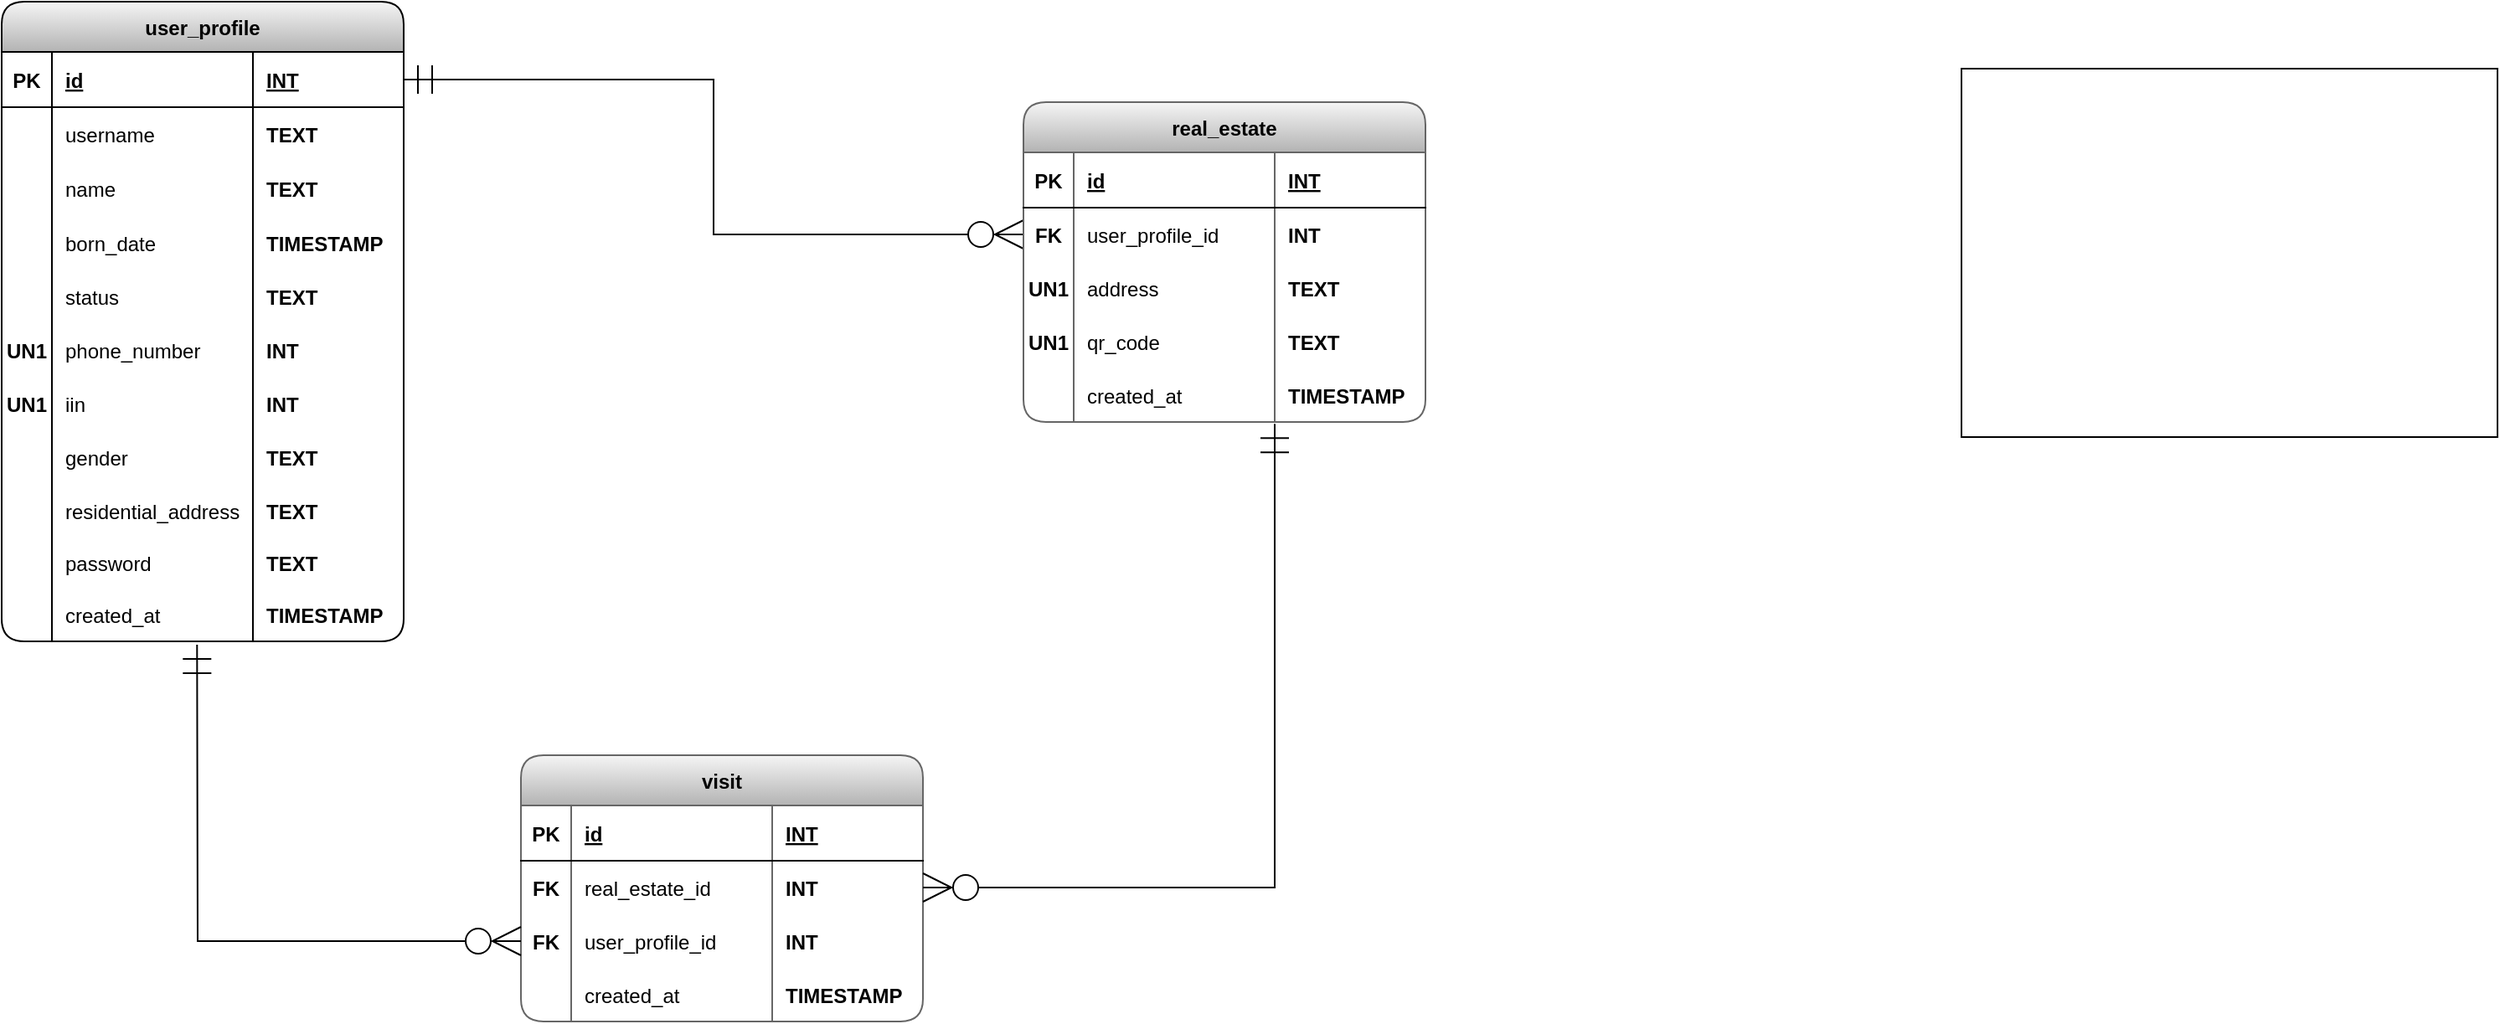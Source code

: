 <mxfile version="20.1.1" type="github">
  <diagram id="Svt4UsTSu-rcn7rZu2xF" name="Page-1">
    <mxGraphModel dx="1422" dy="832" grid="1" gridSize="10" guides="1" tooltips="1" connect="1" arrows="1" fold="1" page="1" pageScale="1" pageWidth="2000" pageHeight="2000" math="0" shadow="0">
      <root>
        <mxCell id="0" />
        <mxCell id="1" parent="0" />
        <mxCell id="L0tOpF2VsNZqgWpiOgAN-1" value="user_profile" style="shape=table;startSize=30;container=1;collapsible=1;childLayout=tableLayout;fixedRows=2;rowLines=0;fontStyle=1;align=center;resizeLast=1;fillColor=#f5f5f5;strokeColor=default;rounded=1;gradientColor=#b3b3b3;swimlaneFillColor=#FFFFFF;" parent="1" vertex="1">
          <mxGeometry x="590" y="150" width="240" height="382" as="geometry" />
        </mxCell>
        <mxCell id="L0tOpF2VsNZqgWpiOgAN-2" value="" style="shape=tableRow;horizontal=0;startSize=0;swimlaneHead=0;swimlaneBody=0;fillColor=none;collapsible=0;dropTarget=0;points=[[0,0.5],[1,0.5]];portConstraint=eastwest;top=0;left=0;right=0;bottom=1;" parent="L0tOpF2VsNZqgWpiOgAN-1" vertex="1">
          <mxGeometry y="30" width="240" height="33" as="geometry" />
        </mxCell>
        <mxCell id="L0tOpF2VsNZqgWpiOgAN-3" value="PK" style="shape=partialRectangle;connectable=0;fillColor=none;top=0;left=0;bottom=0;right=0;fontStyle=1;overflow=hidden;" parent="L0tOpF2VsNZqgWpiOgAN-2" vertex="1">
          <mxGeometry width="30" height="33" as="geometry">
            <mxRectangle width="30" height="33" as="alternateBounds" />
          </mxGeometry>
        </mxCell>
        <mxCell id="L0tOpF2VsNZqgWpiOgAN-4" value="id" style="shape=partialRectangle;connectable=0;fillColor=none;top=0;left=0;bottom=0;right=0;align=left;spacingLeft=6;fontStyle=5;overflow=hidden;" parent="L0tOpF2VsNZqgWpiOgAN-2" vertex="1">
          <mxGeometry x="30" width="120" height="33" as="geometry">
            <mxRectangle width="120" height="33" as="alternateBounds" />
          </mxGeometry>
        </mxCell>
        <mxCell id="L0tOpF2VsNZqgWpiOgAN-15" value="INT" style="shape=partialRectangle;connectable=0;fillColor=none;top=0;left=0;bottom=0;right=0;align=left;spacingLeft=6;fontStyle=5;overflow=hidden;" parent="L0tOpF2VsNZqgWpiOgAN-2" vertex="1">
          <mxGeometry x="150" width="90" height="33" as="geometry">
            <mxRectangle width="90" height="33" as="alternateBounds" />
          </mxGeometry>
        </mxCell>
        <mxCell id="L0tOpF2VsNZqgWpiOgAN-5" value="" style="shape=tableRow;horizontal=0;startSize=0;swimlaneHead=0;swimlaneBody=0;fillColor=none;collapsible=0;dropTarget=0;points=[[0,0.5],[1,0.5]];portConstraint=eastwest;top=0;left=0;right=0;bottom=0;" parent="L0tOpF2VsNZqgWpiOgAN-1" vertex="1">
          <mxGeometry y="63" width="240" height="32" as="geometry" />
        </mxCell>
        <mxCell id="L0tOpF2VsNZqgWpiOgAN-6" value="" style="shape=partialRectangle;connectable=0;fillColor=none;top=0;left=0;bottom=0;right=0;editable=1;overflow=hidden;" parent="L0tOpF2VsNZqgWpiOgAN-5" vertex="1">
          <mxGeometry width="30" height="32" as="geometry">
            <mxRectangle width="30" height="32" as="alternateBounds" />
          </mxGeometry>
        </mxCell>
        <mxCell id="L0tOpF2VsNZqgWpiOgAN-7" value="username" style="shape=partialRectangle;connectable=0;fillColor=none;top=0;left=0;bottom=0;right=0;align=left;spacingLeft=6;overflow=hidden;" parent="L0tOpF2VsNZqgWpiOgAN-5" vertex="1">
          <mxGeometry x="30" width="120" height="32" as="geometry">
            <mxRectangle width="120" height="32" as="alternateBounds" />
          </mxGeometry>
        </mxCell>
        <mxCell id="L0tOpF2VsNZqgWpiOgAN-16" value="TEXT" style="shape=partialRectangle;connectable=0;fillColor=none;top=0;left=0;bottom=0;right=0;align=left;spacingLeft=6;overflow=hidden;fontStyle=1" parent="L0tOpF2VsNZqgWpiOgAN-5" vertex="1">
          <mxGeometry x="150" width="90" height="32" as="geometry">
            <mxRectangle width="90" height="32" as="alternateBounds" />
          </mxGeometry>
        </mxCell>
        <mxCell id="L0tOpF2VsNZqgWpiOgAN-8" value="" style="shape=tableRow;horizontal=0;startSize=0;swimlaneHead=0;swimlaneBody=0;fillColor=none;collapsible=0;dropTarget=0;points=[[0,0.5],[1,0.5]];portConstraint=eastwest;top=0;left=0;right=0;bottom=0;" parent="L0tOpF2VsNZqgWpiOgAN-1" vertex="1">
          <mxGeometry y="95" width="240" height="33" as="geometry" />
        </mxCell>
        <mxCell id="L0tOpF2VsNZqgWpiOgAN-9" value="" style="shape=partialRectangle;connectable=0;fillColor=none;top=0;left=0;bottom=0;right=0;editable=1;overflow=hidden;" parent="L0tOpF2VsNZqgWpiOgAN-8" vertex="1">
          <mxGeometry width="30" height="33" as="geometry">
            <mxRectangle width="30" height="33" as="alternateBounds" />
          </mxGeometry>
        </mxCell>
        <mxCell id="L0tOpF2VsNZqgWpiOgAN-10" value="name" style="shape=partialRectangle;connectable=0;fillColor=none;top=0;left=0;bottom=0;right=0;align=left;spacingLeft=6;overflow=hidden;" parent="L0tOpF2VsNZqgWpiOgAN-8" vertex="1">
          <mxGeometry x="30" width="120" height="33" as="geometry">
            <mxRectangle width="120" height="33" as="alternateBounds" />
          </mxGeometry>
        </mxCell>
        <mxCell id="L0tOpF2VsNZqgWpiOgAN-17" value="TEXT" style="shape=partialRectangle;connectable=0;fillColor=none;top=0;left=0;bottom=0;right=0;align=left;spacingLeft=6;overflow=hidden;fontStyle=1" parent="L0tOpF2VsNZqgWpiOgAN-8" vertex="1">
          <mxGeometry x="150" width="90" height="33" as="geometry">
            <mxRectangle width="90" height="33" as="alternateBounds" />
          </mxGeometry>
        </mxCell>
        <mxCell id="L0tOpF2VsNZqgWpiOgAN-11" value="" style="shape=tableRow;horizontal=0;startSize=0;swimlaneHead=0;swimlaneBody=0;fillColor=none;collapsible=0;dropTarget=0;points=[[0,0.5],[1,0.5]];portConstraint=eastwest;top=0;left=0;right=0;bottom=0;" parent="L0tOpF2VsNZqgWpiOgAN-1" vertex="1">
          <mxGeometry y="128" width="240" height="32" as="geometry" />
        </mxCell>
        <mxCell id="L0tOpF2VsNZqgWpiOgAN-12" value="" style="shape=partialRectangle;connectable=0;fillColor=none;top=0;left=0;bottom=0;right=0;editable=1;overflow=hidden;" parent="L0tOpF2VsNZqgWpiOgAN-11" vertex="1">
          <mxGeometry width="30" height="32" as="geometry">
            <mxRectangle width="30" height="32" as="alternateBounds" />
          </mxGeometry>
        </mxCell>
        <mxCell id="L0tOpF2VsNZqgWpiOgAN-13" value="born_date" style="shape=partialRectangle;connectable=0;fillColor=none;top=0;left=0;bottom=0;right=0;align=left;spacingLeft=6;overflow=hidden;" parent="L0tOpF2VsNZqgWpiOgAN-11" vertex="1">
          <mxGeometry x="30" width="120" height="32" as="geometry">
            <mxRectangle width="120" height="32" as="alternateBounds" />
          </mxGeometry>
        </mxCell>
        <mxCell id="L0tOpF2VsNZqgWpiOgAN-18" value="TIMESTAMP" style="shape=partialRectangle;connectable=0;fillColor=none;top=0;left=0;bottom=0;right=0;align=left;spacingLeft=6;overflow=hidden;fontStyle=1" parent="L0tOpF2VsNZqgWpiOgAN-11" vertex="1">
          <mxGeometry x="150" width="90" height="32" as="geometry">
            <mxRectangle width="90" height="32" as="alternateBounds" />
          </mxGeometry>
        </mxCell>
        <mxCell id="L0tOpF2VsNZqgWpiOgAN-19" style="shape=tableRow;horizontal=0;startSize=0;swimlaneHead=0;swimlaneBody=0;fillColor=none;collapsible=0;dropTarget=0;points=[[0,0.5],[1,0.5]];portConstraint=eastwest;top=0;left=0;right=0;bottom=0;" parent="L0tOpF2VsNZqgWpiOgAN-1" vertex="1">
          <mxGeometry y="160" width="240" height="32" as="geometry" />
        </mxCell>
        <mxCell id="L0tOpF2VsNZqgWpiOgAN-20" style="shape=partialRectangle;connectable=0;fillColor=none;top=0;left=0;bottom=0;right=0;editable=1;overflow=hidden;" parent="L0tOpF2VsNZqgWpiOgAN-19" vertex="1">
          <mxGeometry width="30" height="32" as="geometry">
            <mxRectangle width="30" height="32" as="alternateBounds" />
          </mxGeometry>
        </mxCell>
        <mxCell id="L0tOpF2VsNZqgWpiOgAN-21" value="status" style="shape=partialRectangle;connectable=0;fillColor=none;top=0;left=0;bottom=0;right=0;align=left;spacingLeft=6;overflow=hidden;" parent="L0tOpF2VsNZqgWpiOgAN-19" vertex="1">
          <mxGeometry x="30" width="120" height="32" as="geometry">
            <mxRectangle width="120" height="32" as="alternateBounds" />
          </mxGeometry>
        </mxCell>
        <mxCell id="L0tOpF2VsNZqgWpiOgAN-22" value="TEXT" style="shape=partialRectangle;connectable=0;fillColor=none;top=0;left=0;bottom=0;right=0;align=left;spacingLeft=6;overflow=hidden;fontStyle=1" parent="L0tOpF2VsNZqgWpiOgAN-19" vertex="1">
          <mxGeometry x="150" width="90" height="32" as="geometry">
            <mxRectangle width="90" height="32" as="alternateBounds" />
          </mxGeometry>
        </mxCell>
        <mxCell id="mw8yDdY4H_VM8c3TOEiu-1" style="shape=tableRow;horizontal=0;startSize=0;swimlaneHead=0;swimlaneBody=0;fillColor=none;collapsible=0;dropTarget=0;points=[[0,0.5],[1,0.5]];portConstraint=eastwest;top=0;left=0;right=0;bottom=0;" parent="L0tOpF2VsNZqgWpiOgAN-1" vertex="1">
          <mxGeometry y="192" width="240" height="32" as="geometry" />
        </mxCell>
        <mxCell id="mw8yDdY4H_VM8c3TOEiu-2" value="UN1" style="shape=partialRectangle;connectable=0;fillColor=none;top=0;left=0;bottom=0;right=0;editable=1;overflow=hidden;fontStyle=1" parent="mw8yDdY4H_VM8c3TOEiu-1" vertex="1">
          <mxGeometry width="30" height="32" as="geometry">
            <mxRectangle width="30" height="32" as="alternateBounds" />
          </mxGeometry>
        </mxCell>
        <mxCell id="mw8yDdY4H_VM8c3TOEiu-3" value="phone_number" style="shape=partialRectangle;connectable=0;fillColor=none;top=0;left=0;bottom=0;right=0;align=left;spacingLeft=6;overflow=hidden;" parent="mw8yDdY4H_VM8c3TOEiu-1" vertex="1">
          <mxGeometry x="30" width="120" height="32" as="geometry">
            <mxRectangle width="120" height="32" as="alternateBounds" />
          </mxGeometry>
        </mxCell>
        <mxCell id="mw8yDdY4H_VM8c3TOEiu-4" value="INT" style="shape=partialRectangle;connectable=0;fillColor=none;top=0;left=0;bottom=0;right=0;align=left;spacingLeft=6;overflow=hidden;fontStyle=1" parent="mw8yDdY4H_VM8c3TOEiu-1" vertex="1">
          <mxGeometry x="150" width="90" height="32" as="geometry">
            <mxRectangle width="90" height="32" as="alternateBounds" />
          </mxGeometry>
        </mxCell>
        <mxCell id="mw8yDdY4H_VM8c3TOEiu-5" style="shape=tableRow;horizontal=0;startSize=0;swimlaneHead=0;swimlaneBody=0;fillColor=none;collapsible=0;dropTarget=0;points=[[0,0.5],[1,0.5]];portConstraint=eastwest;top=0;left=0;right=0;bottom=0;" parent="L0tOpF2VsNZqgWpiOgAN-1" vertex="1">
          <mxGeometry y="224" width="240" height="32" as="geometry" />
        </mxCell>
        <mxCell id="mw8yDdY4H_VM8c3TOEiu-6" value="UN1" style="shape=partialRectangle;connectable=0;fillColor=none;top=0;left=0;bottom=0;right=0;editable=1;overflow=hidden;fontStyle=1" parent="mw8yDdY4H_VM8c3TOEiu-5" vertex="1">
          <mxGeometry width="30" height="32" as="geometry">
            <mxRectangle width="30" height="32" as="alternateBounds" />
          </mxGeometry>
        </mxCell>
        <mxCell id="mw8yDdY4H_VM8c3TOEiu-7" value="iin" style="shape=partialRectangle;connectable=0;fillColor=none;top=0;left=0;bottom=0;right=0;align=left;spacingLeft=6;overflow=hidden;" parent="mw8yDdY4H_VM8c3TOEiu-5" vertex="1">
          <mxGeometry x="30" width="120" height="32" as="geometry">
            <mxRectangle width="120" height="32" as="alternateBounds" />
          </mxGeometry>
        </mxCell>
        <mxCell id="mw8yDdY4H_VM8c3TOEiu-8" value="INT" style="shape=partialRectangle;connectable=0;fillColor=none;top=0;left=0;bottom=0;right=0;align=left;spacingLeft=6;overflow=hidden;fontStyle=1" parent="mw8yDdY4H_VM8c3TOEiu-5" vertex="1">
          <mxGeometry x="150" width="90" height="32" as="geometry">
            <mxRectangle width="90" height="32" as="alternateBounds" />
          </mxGeometry>
        </mxCell>
        <mxCell id="mw8yDdY4H_VM8c3TOEiu-9" style="shape=tableRow;horizontal=0;startSize=0;swimlaneHead=0;swimlaneBody=0;fillColor=none;collapsible=0;dropTarget=0;points=[[0,0.5],[1,0.5]];portConstraint=eastwest;top=0;left=0;right=0;bottom=0;" parent="L0tOpF2VsNZqgWpiOgAN-1" vertex="1">
          <mxGeometry y="256" width="240" height="32" as="geometry" />
        </mxCell>
        <mxCell id="mw8yDdY4H_VM8c3TOEiu-10" style="shape=partialRectangle;connectable=0;fillColor=none;top=0;left=0;bottom=0;right=0;editable=1;overflow=hidden;fontStyle=1" parent="mw8yDdY4H_VM8c3TOEiu-9" vertex="1">
          <mxGeometry width="30" height="32" as="geometry">
            <mxRectangle width="30" height="32" as="alternateBounds" />
          </mxGeometry>
        </mxCell>
        <mxCell id="mw8yDdY4H_VM8c3TOEiu-11" value="gender" style="shape=partialRectangle;connectable=0;fillColor=none;top=0;left=0;bottom=0;right=0;align=left;spacingLeft=6;overflow=hidden;" parent="mw8yDdY4H_VM8c3TOEiu-9" vertex="1">
          <mxGeometry x="30" width="120" height="32" as="geometry">
            <mxRectangle width="120" height="32" as="alternateBounds" />
          </mxGeometry>
        </mxCell>
        <mxCell id="mw8yDdY4H_VM8c3TOEiu-12" value="TEXT" style="shape=partialRectangle;connectable=0;fillColor=none;top=0;left=0;bottom=0;right=0;align=left;spacingLeft=6;overflow=hidden;fontStyle=1" parent="mw8yDdY4H_VM8c3TOEiu-9" vertex="1">
          <mxGeometry x="150" width="90" height="32" as="geometry">
            <mxRectangle width="90" height="32" as="alternateBounds" />
          </mxGeometry>
        </mxCell>
        <mxCell id="mw8yDdY4H_VM8c3TOEiu-17" style="shape=tableRow;horizontal=0;startSize=0;swimlaneHead=0;swimlaneBody=0;fillColor=none;collapsible=0;dropTarget=0;points=[[0,0.5],[1,0.5]];portConstraint=eastwest;top=0;left=0;right=0;bottom=0;" parent="L0tOpF2VsNZqgWpiOgAN-1" vertex="1">
          <mxGeometry y="288" width="240" height="32" as="geometry" />
        </mxCell>
        <mxCell id="mw8yDdY4H_VM8c3TOEiu-18" style="shape=partialRectangle;connectable=0;fillColor=none;top=0;left=0;bottom=0;right=0;editable=1;overflow=hidden;fontStyle=1" parent="mw8yDdY4H_VM8c3TOEiu-17" vertex="1">
          <mxGeometry width="30" height="32" as="geometry">
            <mxRectangle width="30" height="32" as="alternateBounds" />
          </mxGeometry>
        </mxCell>
        <mxCell id="mw8yDdY4H_VM8c3TOEiu-19" value="residential_address" style="shape=partialRectangle;connectable=0;fillColor=none;top=0;left=0;bottom=0;right=0;align=left;spacingLeft=6;overflow=hidden;" parent="mw8yDdY4H_VM8c3TOEiu-17" vertex="1">
          <mxGeometry x="30" width="120" height="32" as="geometry">
            <mxRectangle width="120" height="32" as="alternateBounds" />
          </mxGeometry>
        </mxCell>
        <mxCell id="mw8yDdY4H_VM8c3TOEiu-20" value="TEXT" style="shape=partialRectangle;connectable=0;fillColor=none;top=0;left=0;bottom=0;right=0;align=left;spacingLeft=6;overflow=hidden;fontStyle=1" parent="mw8yDdY4H_VM8c3TOEiu-17" vertex="1">
          <mxGeometry x="150" width="90" height="32" as="geometry">
            <mxRectangle width="90" height="32" as="alternateBounds" />
          </mxGeometry>
        </mxCell>
        <mxCell id="v0Y2J49KXDFkiQWW_7ko-2" style="shape=tableRow;horizontal=0;startSize=0;swimlaneHead=0;swimlaneBody=0;fillColor=none;collapsible=0;dropTarget=0;points=[[0,0.5],[1,0.5]];portConstraint=eastwest;top=0;left=0;right=0;bottom=0;" parent="L0tOpF2VsNZqgWpiOgAN-1" vertex="1">
          <mxGeometry y="320" width="240" height="30" as="geometry" />
        </mxCell>
        <mxCell id="v0Y2J49KXDFkiQWW_7ko-3" style="shape=partialRectangle;connectable=0;fillColor=none;top=0;left=0;bottom=0;right=0;editable=1;overflow=hidden;fontStyle=1" parent="v0Y2J49KXDFkiQWW_7ko-2" vertex="1">
          <mxGeometry width="30" height="30" as="geometry">
            <mxRectangle width="30" height="30" as="alternateBounds" />
          </mxGeometry>
        </mxCell>
        <mxCell id="v0Y2J49KXDFkiQWW_7ko-4" value="password" style="shape=partialRectangle;connectable=0;fillColor=none;top=0;left=0;bottom=0;right=0;align=left;spacingLeft=6;overflow=hidden;" parent="v0Y2J49KXDFkiQWW_7ko-2" vertex="1">
          <mxGeometry x="30" width="120" height="30" as="geometry">
            <mxRectangle width="120" height="30" as="alternateBounds" />
          </mxGeometry>
        </mxCell>
        <mxCell id="v0Y2J49KXDFkiQWW_7ko-5" value="TEXT" style="shape=partialRectangle;connectable=0;fillColor=none;top=0;left=0;bottom=0;right=0;align=left;spacingLeft=6;overflow=hidden;fontStyle=1" parent="v0Y2J49KXDFkiQWW_7ko-2" vertex="1">
          <mxGeometry x="150" width="90" height="30" as="geometry">
            <mxRectangle width="90" height="30" as="alternateBounds" />
          </mxGeometry>
        </mxCell>
        <mxCell id="mw8yDdY4H_VM8c3TOEiu-13" style="shape=tableRow;horizontal=0;startSize=0;swimlaneHead=0;swimlaneBody=0;fillColor=none;collapsible=0;dropTarget=0;points=[[0,0.5],[1,0.5]];portConstraint=eastwest;top=0;left=0;right=0;bottom=0;" parent="L0tOpF2VsNZqgWpiOgAN-1" vertex="1">
          <mxGeometry y="350" width="240" height="32" as="geometry" />
        </mxCell>
        <mxCell id="mw8yDdY4H_VM8c3TOEiu-14" style="shape=partialRectangle;connectable=0;fillColor=none;top=0;left=0;bottom=0;right=0;editable=1;overflow=hidden;fontStyle=1" parent="mw8yDdY4H_VM8c3TOEiu-13" vertex="1">
          <mxGeometry width="30" height="32" as="geometry">
            <mxRectangle width="30" height="32" as="alternateBounds" />
          </mxGeometry>
        </mxCell>
        <mxCell id="mw8yDdY4H_VM8c3TOEiu-15" value="created_at" style="shape=partialRectangle;connectable=0;fillColor=none;top=0;left=0;bottom=0;right=0;align=left;spacingLeft=6;overflow=hidden;" parent="mw8yDdY4H_VM8c3TOEiu-13" vertex="1">
          <mxGeometry x="30" width="120" height="32" as="geometry">
            <mxRectangle width="120" height="32" as="alternateBounds" />
          </mxGeometry>
        </mxCell>
        <mxCell id="mw8yDdY4H_VM8c3TOEiu-16" value="TIMESTAMP" style="shape=partialRectangle;connectable=0;fillColor=none;top=0;left=0;bottom=0;right=0;align=left;spacingLeft=6;overflow=hidden;fontStyle=1" parent="mw8yDdY4H_VM8c3TOEiu-13" vertex="1">
          <mxGeometry x="150" width="90" height="32" as="geometry">
            <mxRectangle width="90" height="32" as="alternateBounds" />
          </mxGeometry>
        </mxCell>
        <mxCell id="mw8yDdY4H_VM8c3TOEiu-21" value="" style="edgeStyle=elbowEdgeStyle;fontSize=12;html=1;endArrow=ERzeroToMany;startArrow=ERmandOne;rounded=0;entryX=0;entryY=0.5;entryDx=0;entryDy=0;exitX=1;exitY=0.5;exitDx=0;exitDy=0;endFill=0;endSize=15;jumpSize=15;startSize=15;" parent="1" source="L0tOpF2VsNZqgWpiOgAN-2" target="mw8yDdY4H_VM8c3TOEiu-27" edge="1">
          <mxGeometry width="100" height="100" relative="1" as="geometry">
            <mxPoint x="600" y="290" as="sourcePoint" />
            <mxPoint x="1190" y="159.0" as="targetPoint" />
          </mxGeometry>
        </mxCell>
        <mxCell id="mw8yDdY4H_VM8c3TOEiu-22" value="real_estate" style="shape=table;startSize=30;container=1;collapsible=1;childLayout=tableLayout;fixedRows=2;rowLines=0;fontStyle=1;align=center;resizeLast=1;fillColor=#f5f5f5;strokeColor=#666666;rounded=1;gradientColor=#b3b3b3;swimlaneFillColor=#FFFFFF;" parent="1" vertex="1">
          <mxGeometry x="1200" y="210" width="240" height="191" as="geometry" />
        </mxCell>
        <mxCell id="mw8yDdY4H_VM8c3TOEiu-23" value="" style="shape=tableRow;horizontal=0;startSize=0;swimlaneHead=0;swimlaneBody=0;fillColor=none;collapsible=0;dropTarget=0;points=[[0,0.5],[1,0.5]];portConstraint=eastwest;top=0;left=0;right=0;bottom=1;" parent="mw8yDdY4H_VM8c3TOEiu-22" vertex="1">
          <mxGeometry y="30" width="240" height="33" as="geometry" />
        </mxCell>
        <mxCell id="mw8yDdY4H_VM8c3TOEiu-24" value="PK" style="shape=partialRectangle;connectable=0;fillColor=none;top=0;left=0;bottom=0;right=0;fontStyle=1;overflow=hidden;" parent="mw8yDdY4H_VM8c3TOEiu-23" vertex="1">
          <mxGeometry width="30" height="33" as="geometry">
            <mxRectangle width="30" height="33" as="alternateBounds" />
          </mxGeometry>
        </mxCell>
        <mxCell id="mw8yDdY4H_VM8c3TOEiu-25" value="id" style="shape=partialRectangle;connectable=0;fillColor=none;top=0;left=0;bottom=0;right=0;align=left;spacingLeft=6;fontStyle=5;overflow=hidden;" parent="mw8yDdY4H_VM8c3TOEiu-23" vertex="1">
          <mxGeometry x="30" width="120" height="33" as="geometry">
            <mxRectangle width="120" height="33" as="alternateBounds" />
          </mxGeometry>
        </mxCell>
        <mxCell id="mw8yDdY4H_VM8c3TOEiu-26" value="INT" style="shape=partialRectangle;connectable=0;fillColor=none;top=0;left=0;bottom=0;right=0;align=left;spacingLeft=6;fontStyle=5;overflow=hidden;" parent="mw8yDdY4H_VM8c3TOEiu-23" vertex="1">
          <mxGeometry x="150" width="90" height="33" as="geometry">
            <mxRectangle width="90" height="33" as="alternateBounds" />
          </mxGeometry>
        </mxCell>
        <mxCell id="mw8yDdY4H_VM8c3TOEiu-27" value="" style="shape=tableRow;horizontal=0;startSize=0;swimlaneHead=0;swimlaneBody=0;fillColor=none;collapsible=0;dropTarget=0;points=[[0,0.5],[1,0.5]];portConstraint=eastwest;top=0;left=0;right=0;bottom=0;" parent="mw8yDdY4H_VM8c3TOEiu-22" vertex="1">
          <mxGeometry y="63" width="240" height="32" as="geometry" />
        </mxCell>
        <mxCell id="mw8yDdY4H_VM8c3TOEiu-28" value="FK" style="shape=partialRectangle;connectable=0;fillColor=none;top=0;left=0;bottom=0;right=0;editable=1;overflow=hidden;fontStyle=1" parent="mw8yDdY4H_VM8c3TOEiu-27" vertex="1">
          <mxGeometry width="30" height="32" as="geometry">
            <mxRectangle width="30" height="32" as="alternateBounds" />
          </mxGeometry>
        </mxCell>
        <mxCell id="mw8yDdY4H_VM8c3TOEiu-29" value="user_profile_id" style="shape=partialRectangle;connectable=0;fillColor=none;top=0;left=0;bottom=0;right=0;align=left;spacingLeft=6;overflow=hidden;" parent="mw8yDdY4H_VM8c3TOEiu-27" vertex="1">
          <mxGeometry x="30" width="120" height="32" as="geometry">
            <mxRectangle width="120" height="32" as="alternateBounds" />
          </mxGeometry>
        </mxCell>
        <mxCell id="mw8yDdY4H_VM8c3TOEiu-30" value="INT" style="shape=partialRectangle;connectable=0;fillColor=none;top=0;left=0;bottom=0;right=0;align=left;spacingLeft=6;overflow=hidden;fontStyle=1" parent="mw8yDdY4H_VM8c3TOEiu-27" vertex="1">
          <mxGeometry x="150" width="90" height="32" as="geometry">
            <mxRectangle width="90" height="32" as="alternateBounds" />
          </mxGeometry>
        </mxCell>
        <mxCell id="mw8yDdY4H_VM8c3TOEiu-39" style="shape=tableRow;horizontal=0;startSize=0;swimlaneHead=0;swimlaneBody=0;fillColor=none;collapsible=0;dropTarget=0;points=[[0,0.5],[1,0.5]];portConstraint=eastwest;top=0;left=0;right=0;bottom=0;" parent="mw8yDdY4H_VM8c3TOEiu-22" vertex="1">
          <mxGeometry y="95" width="240" height="32" as="geometry" />
        </mxCell>
        <mxCell id="mw8yDdY4H_VM8c3TOEiu-40" value="UN1" style="shape=partialRectangle;connectable=0;fillColor=none;top=0;left=0;bottom=0;right=0;editable=1;overflow=hidden;fontStyle=1" parent="mw8yDdY4H_VM8c3TOEiu-39" vertex="1">
          <mxGeometry width="30" height="32" as="geometry">
            <mxRectangle width="30" height="32" as="alternateBounds" />
          </mxGeometry>
        </mxCell>
        <mxCell id="mw8yDdY4H_VM8c3TOEiu-41" value="address" style="shape=partialRectangle;connectable=0;fillColor=none;top=0;left=0;bottom=0;right=0;align=left;spacingLeft=6;overflow=hidden;" parent="mw8yDdY4H_VM8c3TOEiu-39" vertex="1">
          <mxGeometry x="30" width="120" height="32" as="geometry">
            <mxRectangle width="120" height="32" as="alternateBounds" />
          </mxGeometry>
        </mxCell>
        <mxCell id="mw8yDdY4H_VM8c3TOEiu-42" value="TEXT" style="shape=partialRectangle;connectable=0;fillColor=none;top=0;left=0;bottom=0;right=0;align=left;spacingLeft=6;overflow=hidden;fontStyle=1" parent="mw8yDdY4H_VM8c3TOEiu-39" vertex="1">
          <mxGeometry x="150" width="90" height="32" as="geometry">
            <mxRectangle width="90" height="32" as="alternateBounds" />
          </mxGeometry>
        </mxCell>
        <mxCell id="mw8yDdY4H_VM8c3TOEiu-43" style="shape=tableRow;horizontal=0;startSize=0;swimlaneHead=0;swimlaneBody=0;fillColor=none;collapsible=0;dropTarget=0;points=[[0,0.5],[1,0.5]];portConstraint=eastwest;top=0;left=0;right=0;bottom=0;" parent="mw8yDdY4H_VM8c3TOEiu-22" vertex="1">
          <mxGeometry y="127" width="240" height="32" as="geometry" />
        </mxCell>
        <mxCell id="mw8yDdY4H_VM8c3TOEiu-44" value="UN1" style="shape=partialRectangle;connectable=0;fillColor=none;top=0;left=0;bottom=0;right=0;editable=1;overflow=hidden;fontStyle=1" parent="mw8yDdY4H_VM8c3TOEiu-43" vertex="1">
          <mxGeometry width="30" height="32" as="geometry">
            <mxRectangle width="30" height="32" as="alternateBounds" />
          </mxGeometry>
        </mxCell>
        <mxCell id="mw8yDdY4H_VM8c3TOEiu-45" value="qr_code" style="shape=partialRectangle;connectable=0;fillColor=none;top=0;left=0;bottom=0;right=0;align=left;spacingLeft=6;overflow=hidden;" parent="mw8yDdY4H_VM8c3TOEiu-43" vertex="1">
          <mxGeometry x="30" width="120" height="32" as="geometry">
            <mxRectangle width="120" height="32" as="alternateBounds" />
          </mxGeometry>
        </mxCell>
        <mxCell id="mw8yDdY4H_VM8c3TOEiu-46" value="TEXT" style="shape=partialRectangle;connectable=0;fillColor=none;top=0;left=0;bottom=0;right=0;align=left;spacingLeft=6;overflow=hidden;fontStyle=1" parent="mw8yDdY4H_VM8c3TOEiu-43" vertex="1">
          <mxGeometry x="150" width="90" height="32" as="geometry">
            <mxRectangle width="90" height="32" as="alternateBounds" />
          </mxGeometry>
        </mxCell>
        <mxCell id="mw8yDdY4H_VM8c3TOEiu-31" style="shape=tableRow;horizontal=0;startSize=0;swimlaneHead=0;swimlaneBody=0;fillColor=none;collapsible=0;dropTarget=0;points=[[0,0.5],[1,0.5]];portConstraint=eastwest;top=0;left=0;right=0;bottom=0;" parent="mw8yDdY4H_VM8c3TOEiu-22" vertex="1">
          <mxGeometry y="159" width="240" height="32" as="geometry" />
        </mxCell>
        <mxCell id="mw8yDdY4H_VM8c3TOEiu-32" style="shape=partialRectangle;connectable=0;fillColor=none;top=0;left=0;bottom=0;right=0;editable=1;overflow=hidden;" parent="mw8yDdY4H_VM8c3TOEiu-31" vertex="1">
          <mxGeometry width="30" height="32" as="geometry">
            <mxRectangle width="30" height="32" as="alternateBounds" />
          </mxGeometry>
        </mxCell>
        <mxCell id="mw8yDdY4H_VM8c3TOEiu-33" value="created_at" style="shape=partialRectangle;connectable=0;fillColor=none;top=0;left=0;bottom=0;right=0;align=left;spacingLeft=6;overflow=hidden;" parent="mw8yDdY4H_VM8c3TOEiu-31" vertex="1">
          <mxGeometry x="30" width="120" height="32" as="geometry">
            <mxRectangle width="120" height="32" as="alternateBounds" />
          </mxGeometry>
        </mxCell>
        <mxCell id="mw8yDdY4H_VM8c3TOEiu-34" value="TIMESTAMP" style="shape=partialRectangle;connectable=0;fillColor=none;top=0;left=0;bottom=0;right=0;align=left;spacingLeft=6;overflow=hidden;fontStyle=1" parent="mw8yDdY4H_VM8c3TOEiu-31" vertex="1">
          <mxGeometry x="150" width="90" height="32" as="geometry">
            <mxRectangle width="90" height="32" as="alternateBounds" />
          </mxGeometry>
        </mxCell>
        <mxCell id="mw8yDdY4H_VM8c3TOEiu-50" value="visit" style="shape=table;startSize=30;container=1;collapsible=1;childLayout=tableLayout;fixedRows=2;rowLines=0;fontStyle=1;align=center;resizeLast=1;fillColor=#f5f5f5;strokeColor=#666666;rounded=1;gradientColor=#b3b3b3;swimlaneFillColor=#FFFFFF;" parent="1" vertex="1">
          <mxGeometry x="900" y="600" width="240" height="159" as="geometry" />
        </mxCell>
        <mxCell id="mw8yDdY4H_VM8c3TOEiu-51" value="" style="shape=tableRow;horizontal=0;startSize=0;swimlaneHead=0;swimlaneBody=0;fillColor=none;collapsible=0;dropTarget=0;points=[[0,0.5],[1,0.5]];portConstraint=eastwest;top=0;left=0;right=0;bottom=1;" parent="mw8yDdY4H_VM8c3TOEiu-50" vertex="1">
          <mxGeometry y="30" width="240" height="33" as="geometry" />
        </mxCell>
        <mxCell id="mw8yDdY4H_VM8c3TOEiu-52" value="PK" style="shape=partialRectangle;connectable=0;fillColor=none;top=0;left=0;bottom=0;right=0;fontStyle=1;overflow=hidden;" parent="mw8yDdY4H_VM8c3TOEiu-51" vertex="1">
          <mxGeometry width="30" height="33" as="geometry">
            <mxRectangle width="30" height="33" as="alternateBounds" />
          </mxGeometry>
        </mxCell>
        <mxCell id="mw8yDdY4H_VM8c3TOEiu-53" value="id" style="shape=partialRectangle;connectable=0;fillColor=none;top=0;left=0;bottom=0;right=0;align=left;spacingLeft=6;fontStyle=5;overflow=hidden;" parent="mw8yDdY4H_VM8c3TOEiu-51" vertex="1">
          <mxGeometry x="30" width="120" height="33" as="geometry">
            <mxRectangle width="120" height="33" as="alternateBounds" />
          </mxGeometry>
        </mxCell>
        <mxCell id="mw8yDdY4H_VM8c3TOEiu-54" value="INT" style="shape=partialRectangle;connectable=0;fillColor=none;top=0;left=0;bottom=0;right=0;align=left;spacingLeft=6;fontStyle=5;overflow=hidden;" parent="mw8yDdY4H_VM8c3TOEiu-51" vertex="1">
          <mxGeometry x="150" width="90" height="33" as="geometry">
            <mxRectangle width="90" height="33" as="alternateBounds" />
          </mxGeometry>
        </mxCell>
        <mxCell id="mw8yDdY4H_VM8c3TOEiu-55" value="" style="shape=tableRow;horizontal=0;startSize=0;swimlaneHead=0;swimlaneBody=0;fillColor=none;collapsible=0;dropTarget=0;points=[[0,0.5],[1,0.5]];portConstraint=eastwest;top=0;left=0;right=0;bottom=0;" parent="mw8yDdY4H_VM8c3TOEiu-50" vertex="1">
          <mxGeometry y="63" width="240" height="32" as="geometry" />
        </mxCell>
        <mxCell id="mw8yDdY4H_VM8c3TOEiu-56" value="FK" style="shape=partialRectangle;connectable=0;fillColor=none;top=0;left=0;bottom=0;right=0;editable=1;overflow=hidden;fontStyle=1" parent="mw8yDdY4H_VM8c3TOEiu-55" vertex="1">
          <mxGeometry width="30" height="32" as="geometry">
            <mxRectangle width="30" height="32" as="alternateBounds" />
          </mxGeometry>
        </mxCell>
        <mxCell id="mw8yDdY4H_VM8c3TOEiu-57" value="real_estate_id" style="shape=partialRectangle;connectable=0;fillColor=none;top=0;left=0;bottom=0;right=0;align=left;spacingLeft=6;overflow=hidden;" parent="mw8yDdY4H_VM8c3TOEiu-55" vertex="1">
          <mxGeometry x="30" width="120" height="32" as="geometry">
            <mxRectangle width="120" height="32" as="alternateBounds" />
          </mxGeometry>
        </mxCell>
        <mxCell id="mw8yDdY4H_VM8c3TOEiu-58" value="INT" style="shape=partialRectangle;connectable=0;fillColor=none;top=0;left=0;bottom=0;right=0;align=left;spacingLeft=6;overflow=hidden;fontStyle=1" parent="mw8yDdY4H_VM8c3TOEiu-55" vertex="1">
          <mxGeometry x="150" width="90" height="32" as="geometry">
            <mxRectangle width="90" height="32" as="alternateBounds" />
          </mxGeometry>
        </mxCell>
        <mxCell id="mw8yDdY4H_VM8c3TOEiu-59" style="shape=tableRow;horizontal=0;startSize=0;swimlaneHead=0;swimlaneBody=0;fillColor=none;collapsible=0;dropTarget=0;points=[[0,0.5],[1,0.5]];portConstraint=eastwest;top=0;left=0;right=0;bottom=0;" parent="mw8yDdY4H_VM8c3TOEiu-50" vertex="1">
          <mxGeometry y="95" width="240" height="32" as="geometry" />
        </mxCell>
        <mxCell id="mw8yDdY4H_VM8c3TOEiu-60" value="FK" style="shape=partialRectangle;connectable=0;fillColor=none;top=0;left=0;bottom=0;right=0;editable=1;overflow=hidden;fontStyle=1" parent="mw8yDdY4H_VM8c3TOEiu-59" vertex="1">
          <mxGeometry width="30" height="32" as="geometry">
            <mxRectangle width="30" height="32" as="alternateBounds" />
          </mxGeometry>
        </mxCell>
        <mxCell id="mw8yDdY4H_VM8c3TOEiu-61" value="user_profile_id" style="shape=partialRectangle;connectable=0;fillColor=none;top=0;left=0;bottom=0;right=0;align=left;spacingLeft=6;overflow=hidden;" parent="mw8yDdY4H_VM8c3TOEiu-59" vertex="1">
          <mxGeometry x="30" width="120" height="32" as="geometry">
            <mxRectangle width="120" height="32" as="alternateBounds" />
          </mxGeometry>
        </mxCell>
        <mxCell id="mw8yDdY4H_VM8c3TOEiu-62" value="INT" style="shape=partialRectangle;connectable=0;fillColor=none;top=0;left=0;bottom=0;right=0;align=left;spacingLeft=6;overflow=hidden;fontStyle=1" parent="mw8yDdY4H_VM8c3TOEiu-59" vertex="1">
          <mxGeometry x="150" width="90" height="32" as="geometry">
            <mxRectangle width="90" height="32" as="alternateBounds" />
          </mxGeometry>
        </mxCell>
        <mxCell id="mw8yDdY4H_VM8c3TOEiu-67" style="shape=tableRow;horizontal=0;startSize=0;swimlaneHead=0;swimlaneBody=0;fillColor=none;collapsible=0;dropTarget=0;points=[[0,0.5],[1,0.5]];portConstraint=eastwest;top=0;left=0;right=0;bottom=0;" parent="mw8yDdY4H_VM8c3TOEiu-50" vertex="1">
          <mxGeometry y="127" width="240" height="32" as="geometry" />
        </mxCell>
        <mxCell id="mw8yDdY4H_VM8c3TOEiu-68" style="shape=partialRectangle;connectable=0;fillColor=none;top=0;left=0;bottom=0;right=0;editable=1;overflow=hidden;" parent="mw8yDdY4H_VM8c3TOEiu-67" vertex="1">
          <mxGeometry width="30" height="32" as="geometry">
            <mxRectangle width="30" height="32" as="alternateBounds" />
          </mxGeometry>
        </mxCell>
        <mxCell id="mw8yDdY4H_VM8c3TOEiu-69" value="created_at" style="shape=partialRectangle;connectable=0;fillColor=none;top=0;left=0;bottom=0;right=0;align=left;spacingLeft=6;overflow=hidden;" parent="mw8yDdY4H_VM8c3TOEiu-67" vertex="1">
          <mxGeometry x="30" width="120" height="32" as="geometry">
            <mxRectangle width="120" height="32" as="alternateBounds" />
          </mxGeometry>
        </mxCell>
        <mxCell id="mw8yDdY4H_VM8c3TOEiu-70" value="TIMESTAMP" style="shape=partialRectangle;connectable=0;fillColor=none;top=0;left=0;bottom=0;right=0;align=left;spacingLeft=6;overflow=hidden;fontStyle=1" parent="mw8yDdY4H_VM8c3TOEiu-67" vertex="1">
          <mxGeometry x="150" width="90" height="32" as="geometry">
            <mxRectangle width="90" height="32" as="alternateBounds" />
          </mxGeometry>
        </mxCell>
        <mxCell id="mw8yDdY4H_VM8c3TOEiu-71" value="" style="edgeStyle=elbowEdgeStyle;fontSize=12;html=1;endArrow=ERmandOne;endFill=0;startArrow=ERzeroToMany;rounded=0;startSize=15;endSize=15;strokeWidth=1;jumpSize=15;exitX=1;exitY=0.5;exitDx=0;exitDy=0;entryX=0.625;entryY=1.035;entryDx=0;entryDy=0;entryPerimeter=0;" parent="1" source="mw8yDdY4H_VM8c3TOEiu-55" target="mw8yDdY4H_VM8c3TOEiu-31" edge="1">
          <mxGeometry width="100" height="100" relative="1" as="geometry">
            <mxPoint x="1260" y="620" as="sourcePoint" />
            <mxPoint x="1360" y="430" as="targetPoint" />
            <Array as="points">
              <mxPoint x="1350" y="430" />
              <mxPoint x="1320" y="420" />
            </Array>
          </mxGeometry>
        </mxCell>
        <mxCell id="mw8yDdY4H_VM8c3TOEiu-72" value="" style="edgeStyle=elbowEdgeStyle;fontSize=12;html=1;endArrow=ERzeroToMany;endFill=0;startArrow=ERmandOne;rounded=0;startSize=15;endSize=15;strokeWidth=1;jumpSize=15;exitX=0.486;exitY=1.062;exitDx=0;exitDy=0;entryX=0;entryY=0.5;entryDx=0;entryDy=0;exitPerimeter=0;startFill=0;" parent="1" source="mw8yDdY4H_VM8c3TOEiu-13" target="mw8yDdY4H_VM8c3TOEiu-59" edge="1">
          <mxGeometry width="100" height="100" relative="1" as="geometry">
            <mxPoint x="280" y="786.88" as="sourcePoint" />
            <mxPoint x="490" y="510.0" as="targetPoint" />
            <Array as="points">
              <mxPoint x="707" y="570" />
              <mxPoint x="700" y="600" />
              <mxPoint x="690" y="600" />
              <mxPoint x="680" y="620" />
              <mxPoint x="490" y="537.88" />
              <mxPoint x="460" y="527.88" />
            </Array>
          </mxGeometry>
        </mxCell>
        <mxCell id="2" value="" style="rounded=0;whiteSpace=wrap;html=1;" parent="1" vertex="1">
          <mxGeometry x="1760" y="190" width="320" height="220" as="geometry" />
        </mxCell>
      </root>
    </mxGraphModel>
  </diagram>
</mxfile>
